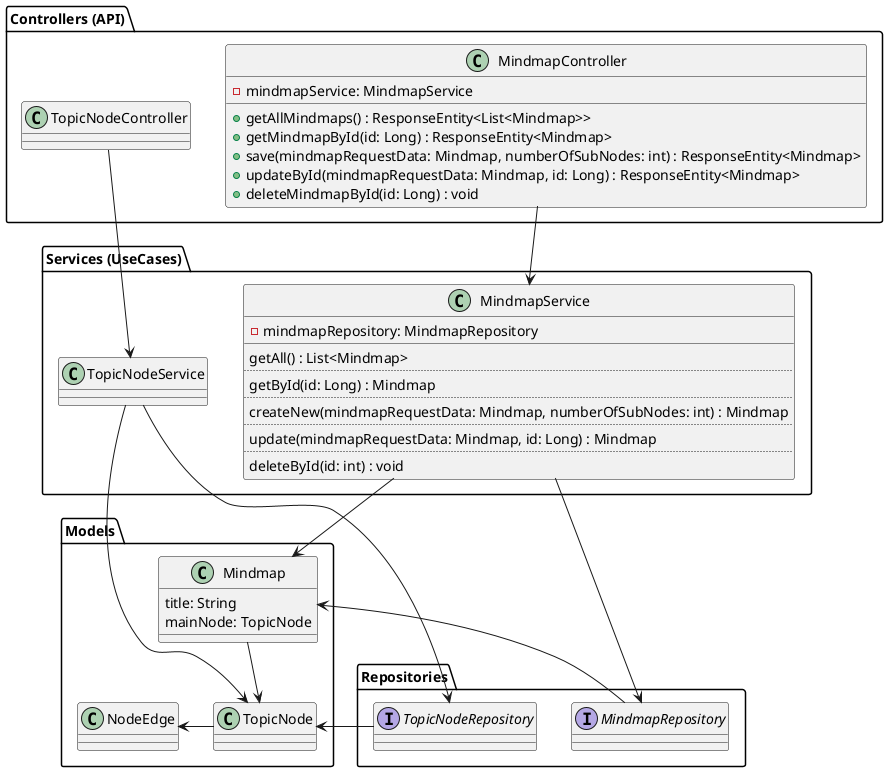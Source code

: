 @startuml
@startuml

package "Controllers (API)" <<Folder>> {
    class MindmapController {
        -mindmapService: MindmapService
        +getAllMindmaps() : ResponseEntity<List<Mindmap>>
        +getMindmapById(id: Long) : ResponseEntity<Mindmap>
        +save(mindmapRequestData: Mindmap, numberOfSubNodes: int) : ResponseEntity<Mindmap>
        +updateById(mindmapRequestData: Mindmap, id: Long) : ResponseEntity<Mindmap>
        +deleteMindmapById(id: Long) : void

    }
    class TopicNodeController
}

package "Services (UseCases)"<<Folder>> {
    class MindmapService {
        -mindmapRepository: MindmapRepository
        __
        getAll() : List<Mindmap>
        ..
        getById(id: Long) : Mindmap
        ..
        createNew(mindmapRequestData: Mindmap, numberOfSubNodes: int) : Mindmap
        ..
        update(mindmapRequestData: Mindmap, id: Long) : Mindmap
        ..
        deleteById(id: int) : void
    }

    class TopicNodeService
}

package Repositories <<Folder>> {
    interface MindmapRepository
    interface TopicNodeRepository
}

package Models <<Folder>> {
    class Mindmap {
        title: String
        mainNode: TopicNode
    }
    class TopicNode
    class NodeEdge
}



MindmapController --> MindmapService
TopicNodeController --> TopicNodeService

TopicNodeService --> TopicNode
MindmapService --> Mindmap

Mindmap --> TopicNode

TopicNodeService ---> TopicNodeRepository
MindmapService ---> MindmapRepository

TopicNode <-- TopicNodeRepository
TopicNode -left-> NodeEdge
MindmapRepository --> Mindmap
@enduml
@enduml